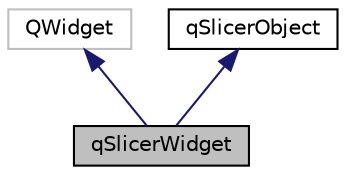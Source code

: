 digraph "qSlicerWidget"
{
  bgcolor="transparent";
  edge [fontname="Helvetica",fontsize="10",labelfontname="Helvetica",labelfontsize="10"];
  node [fontname="Helvetica",fontsize="10",shape=record];
  Node45 [label="qSlicerWidget",height=0.2,width=0.4,color="black", fillcolor="grey75", style="filled", fontcolor="black"];
  Node46 -> Node45 [dir="back",color="midnightblue",fontsize="10",style="solid",fontname="Helvetica"];
  Node46 [label="QWidget",height=0.2,width=0.4,color="grey75"];
  Node47 -> Node45 [dir="back",color="midnightblue",fontsize="10",style="solid",fontname="Helvetica"];
  Node47 [label="qSlicerObject",height=0.2,width=0.4,color="black",URL="$classqSlicerObject.html"];
}
